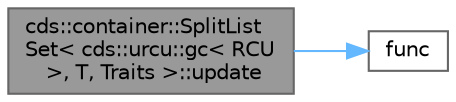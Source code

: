 digraph "cds::container::SplitListSet&lt; cds::urcu::gc&lt; RCU &gt;, T, Traits &gt;::update"
{
 // LATEX_PDF_SIZE
  bgcolor="transparent";
  edge [fontname=Helvetica,fontsize=10,labelfontname=Helvetica,labelfontsize=10];
  node [fontname=Helvetica,fontsize=10,shape=box,height=0.2,width=0.4];
  rankdir="LR";
  Node1 [id="Node000001",label="cds::container::SplitList\lSet\< cds::urcu::gc\< RCU\l \>, T, Traits \>::update",height=0.2,width=0.4,color="gray40", fillcolor="grey60", style="filled", fontcolor="black",tooltip="Updates an element with given val"];
  Node1 -> Node2 [id="edge2_Node000001_Node000002",color="steelblue1",style="solid",tooltip=" "];
  Node2 [id="Node000002",label="func",height=0.2,width=0.4,color="grey40", fillcolor="white", style="filled",URL="$benchmarks_2async__task_2async__task_8hpp.html#abce53bb5cc1ee70cdc013fd9b93547eb",tooltip=" "];
}
